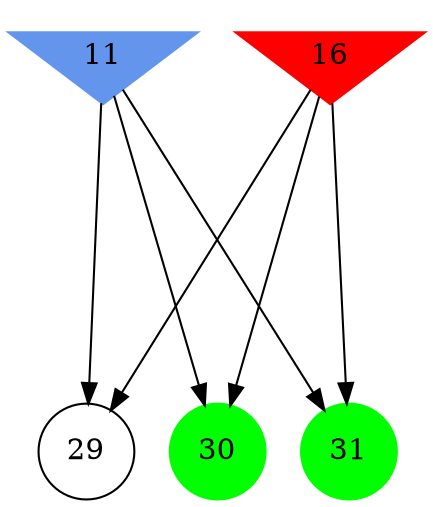 digraph brain {
	ranksep=2.0;
	11 [shape=invtriangle,style=filled,color=cornflowerblue];
	16 [shape=invtriangle,style=filled,color=red];
	29 [shape=circle,color=black];
	30 [shape=circle,style=filled,color=green];
	31 [shape=circle,style=filled,color=green];
	11	->	29;
	11	->	31;
	11	->	30;
	16	->	29;
	16	->	31;
	16	->	30;
	{ rank=same; 11; 16; }
	{ rank=same; 29; }
	{ rank=same; 30; 31; }
}

